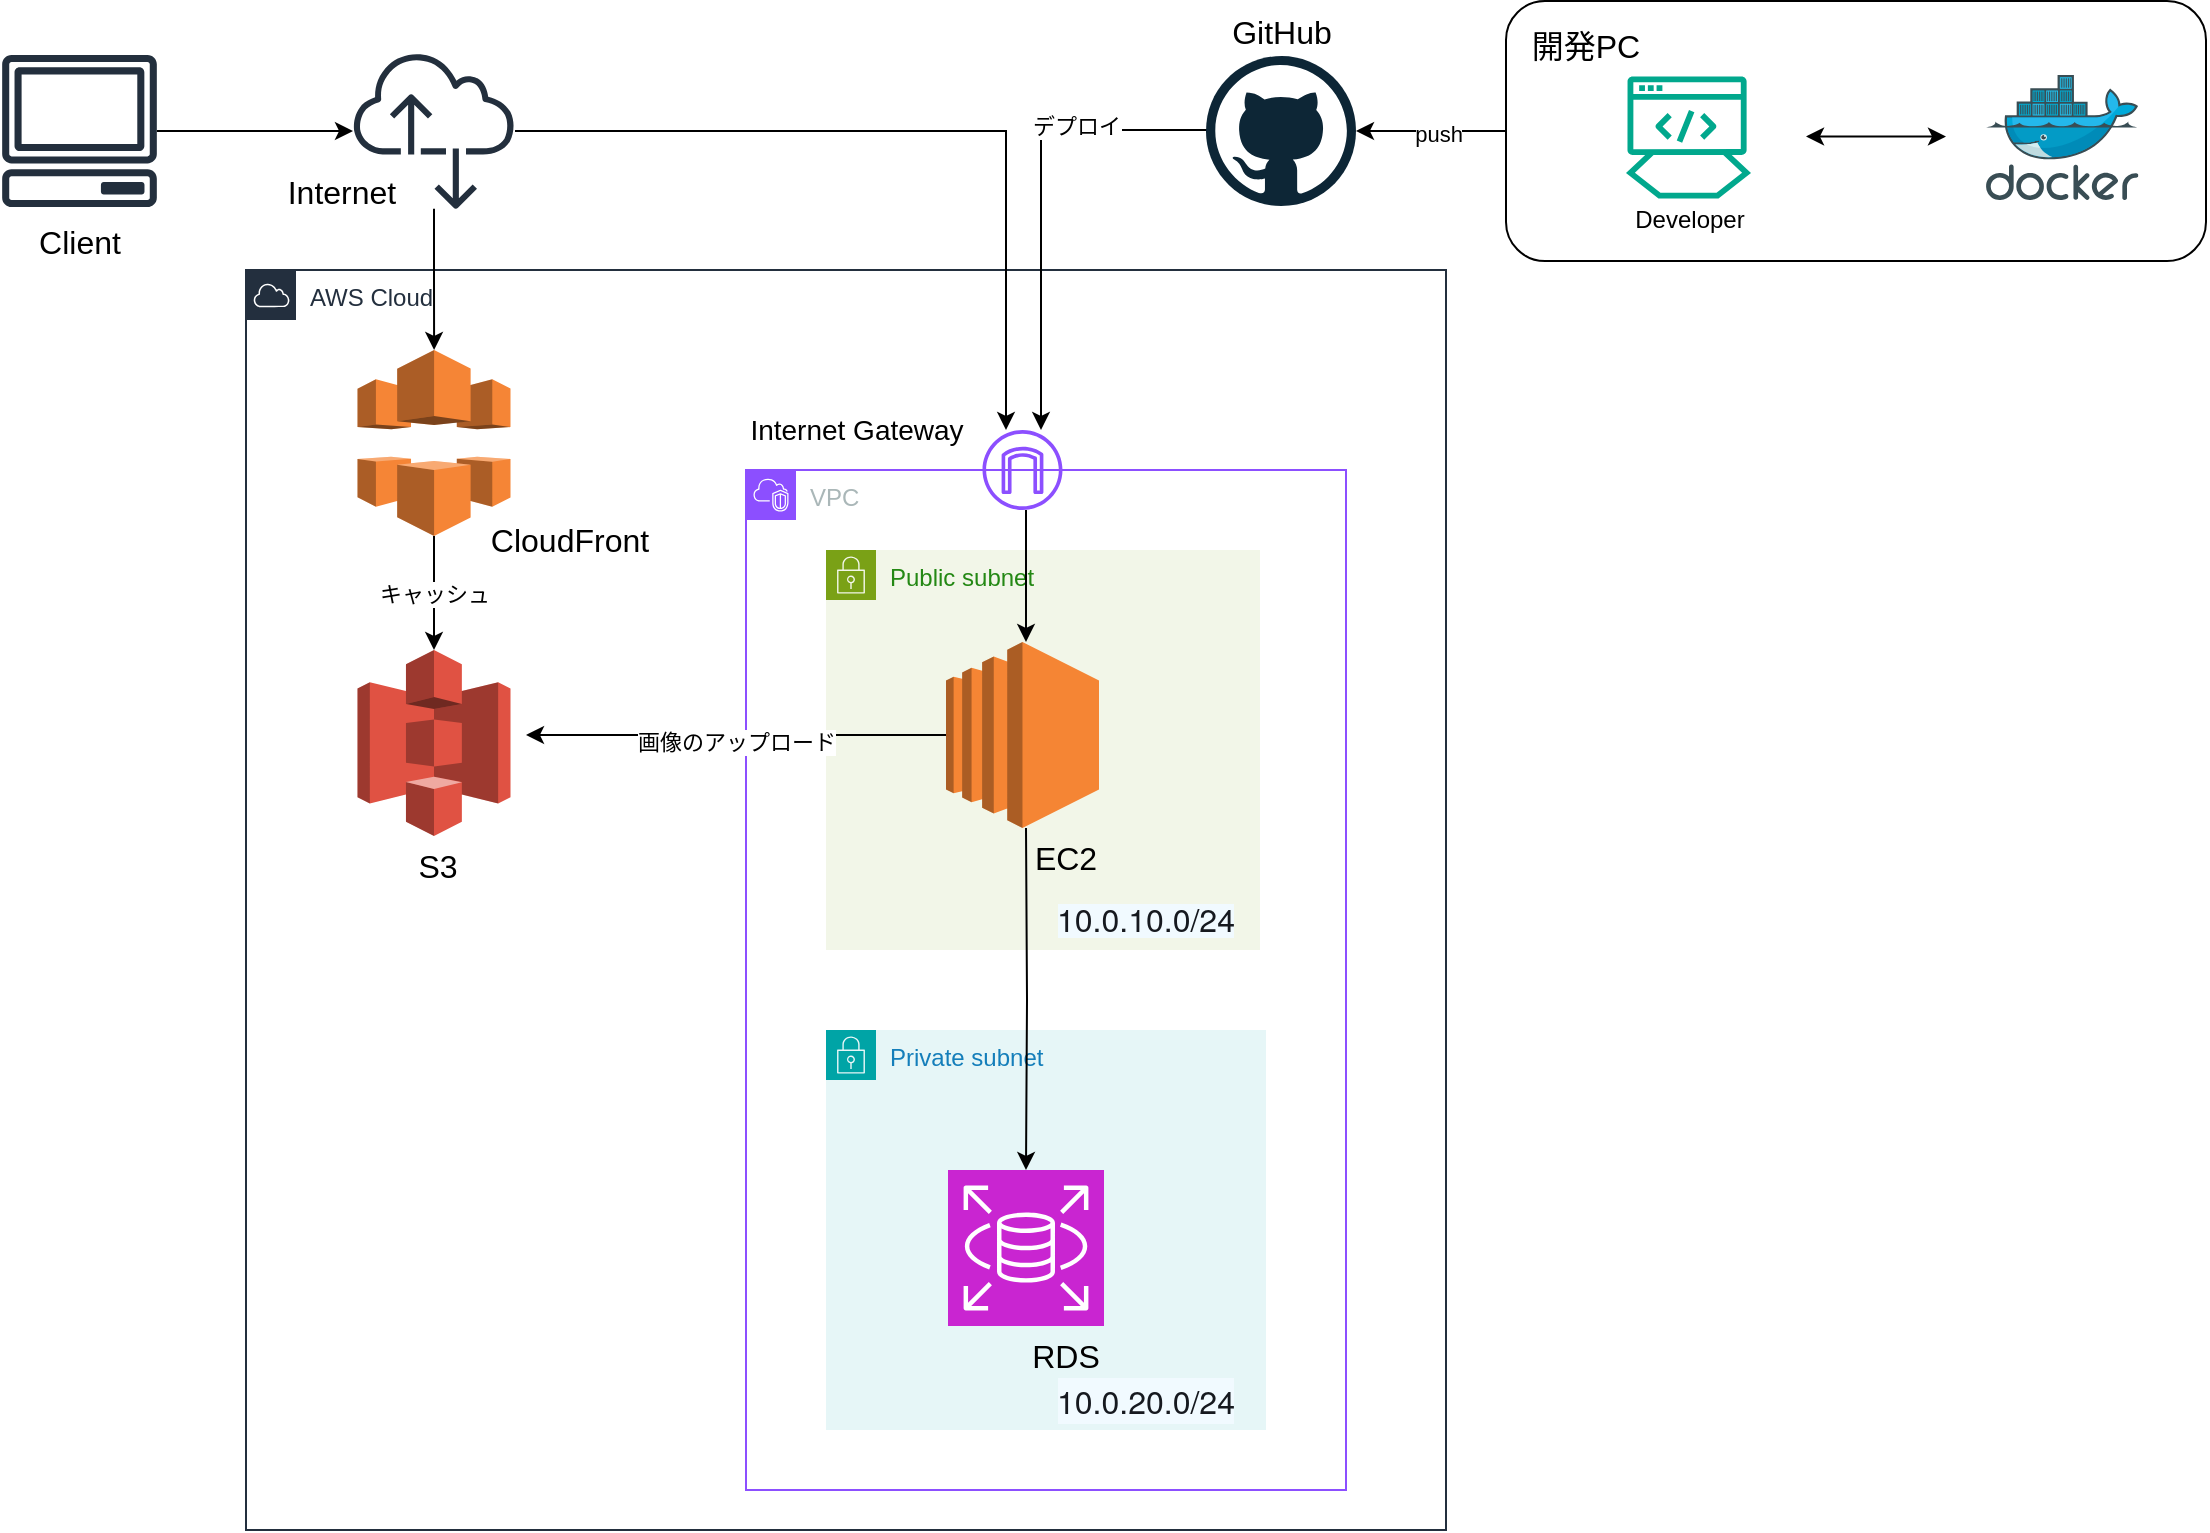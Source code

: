 <mxfile version="24.4.13" type="github">
  <diagram name="ページ1" id="szWeKx5pFOlwJt_7vksH">
    <mxGraphModel dx="1330" dy="1123" grid="1" gridSize="10" guides="1" tooltips="1" connect="1" arrows="1" fold="1" page="1" pageScale="1" pageWidth="827" pageHeight="1169" math="0" shadow="0">
      <root>
        <mxCell id="0" />
        <mxCell id="1" parent="0" />
        <mxCell id="TT2iFtD28jyIN-6uqShI-1" value="AWS Cloud" style="points=[[0,0],[0.25,0],[0.5,0],[0.75,0],[1,0],[1,0.25],[1,0.5],[1,0.75],[1,1],[0.75,1],[0.5,1],[0.25,1],[0,1],[0,0.75],[0,0.5],[0,0.25]];outlineConnect=0;gradientColor=none;html=1;whiteSpace=wrap;fontSize=12;fontStyle=0;container=1;pointerEvents=0;collapsible=0;recursiveResize=0;shape=mxgraph.aws4.group;grIcon=mxgraph.aws4.group_aws_cloud;strokeColor=#232F3E;fillColor=none;verticalAlign=top;align=left;spacingLeft=30;fontColor=#232F3E;dashed=0;" parent="1" vertex="1">
          <mxGeometry x="140" y="170" width="600" height="630" as="geometry" />
        </mxCell>
        <mxCell id="TT2iFtD28jyIN-6uqShI-2" value="VPC" style="points=[[0,0],[0.25,0],[0.5,0],[0.75,0],[1,0],[1,0.25],[1,0.5],[1,0.75],[1,1],[0.75,1],[0.5,1],[0.25,1],[0,1],[0,0.75],[0,0.5],[0,0.25]];outlineConnect=0;gradientColor=none;html=1;whiteSpace=wrap;fontSize=12;fontStyle=0;container=1;pointerEvents=0;collapsible=0;recursiveResize=0;shape=mxgraph.aws4.group;grIcon=mxgraph.aws4.group_vpc2;strokeColor=#8C4FFF;fillColor=none;verticalAlign=top;align=left;spacingLeft=30;fontColor=#AAB7B8;dashed=0;" parent="TT2iFtD28jyIN-6uqShI-1" vertex="1">
          <mxGeometry x="250" y="100" width="300" height="510" as="geometry" />
        </mxCell>
        <mxCell id="TT2iFtD28jyIN-6uqShI-3" value="Public subnet" style="points=[[0,0],[0.25,0],[0.5,0],[0.75,0],[1,0],[1,0.25],[1,0.5],[1,0.75],[1,1],[0.75,1],[0.5,1],[0.25,1],[0,1],[0,0.75],[0,0.5],[0,0.25]];outlineConnect=0;gradientColor=none;html=1;whiteSpace=wrap;fontSize=12;fontStyle=0;container=1;pointerEvents=0;collapsible=0;recursiveResize=0;shape=mxgraph.aws4.group;grIcon=mxgraph.aws4.group_security_group;grStroke=0;strokeColor=#7AA116;fillColor=#F2F6E8;verticalAlign=top;align=left;spacingLeft=30;fontColor=#248814;dashed=0;" parent="TT2iFtD28jyIN-6uqShI-2" vertex="1">
          <mxGeometry x="40" y="40" width="217" height="200" as="geometry" />
        </mxCell>
        <mxCell id="TT2iFtD28jyIN-6uqShI-5" value="&lt;span style=&quot;font-size: 16px;&quot;&gt;EC2&lt;/span&gt;" style="text;html=1;align=center;verticalAlign=middle;whiteSpace=wrap;rounded=0;" parent="TT2iFtD28jyIN-6uqShI-3" vertex="1">
          <mxGeometry x="90" y="139" width="60" height="30" as="geometry" />
        </mxCell>
        <mxCell id="TT2iFtD28jyIN-6uqShI-6" value="&lt;span style=&quot;color: rgb(22, 25, 31); font-family: &amp;quot;Amazon Ember&amp;quot;, &amp;quot;Helvetica Neue&amp;quot;, Roboto, Arial, sans-serif; text-align: start; text-wrap: nowrap; background-color: rgb(241, 250, 255);&quot;&gt;&lt;font style=&quot;font-size: 16px;&quot;&gt;10.0.10.0/24&lt;/font&gt;&lt;/span&gt;" style="text;html=1;align=center;verticalAlign=middle;whiteSpace=wrap;rounded=0;" parent="TT2iFtD28jyIN-6uqShI-3" vertex="1">
          <mxGeometry x="110" y="169" width="100" height="30" as="geometry" />
        </mxCell>
        <mxCell id="_2Wj-928AClty6SUkouG-1" value="" style="outlineConnect=0;dashed=0;verticalLabelPosition=bottom;verticalAlign=top;align=center;html=1;shape=mxgraph.aws3.ec2;fillColor=#F58534;gradientColor=none;" vertex="1" parent="TT2iFtD28jyIN-6uqShI-3">
          <mxGeometry x="60" y="46" width="76.5" height="93" as="geometry" />
        </mxCell>
        <mxCell id="TT2iFtD28jyIN-6uqShI-7" value="Private subnet" style="points=[[0,0],[0.25,0],[0.5,0],[0.75,0],[1,0],[1,0.25],[1,0.5],[1,0.75],[1,1],[0.75,1],[0.5,1],[0.25,1],[0,1],[0,0.75],[0,0.5],[0,0.25]];outlineConnect=0;gradientColor=none;html=1;whiteSpace=wrap;fontSize=12;fontStyle=0;container=1;pointerEvents=0;collapsible=0;recursiveResize=0;shape=mxgraph.aws4.group;grIcon=mxgraph.aws4.group_security_group;grStroke=0;strokeColor=#00A4A6;fillColor=#E6F6F7;verticalAlign=top;align=left;spacingLeft=30;fontColor=#147EBA;dashed=0;" parent="TT2iFtD28jyIN-6uqShI-2" vertex="1">
          <mxGeometry x="40" y="280" width="220" height="200" as="geometry" />
        </mxCell>
        <mxCell id="TT2iFtD28jyIN-6uqShI-8" value="" style="sketch=0;points=[[0,0,0],[0.25,0,0],[0.5,0,0],[0.75,0,0],[1,0,0],[0,1,0],[0.25,1,0],[0.5,1,0],[0.75,1,0],[1,1,0],[0,0.25,0],[0,0.5,0],[0,0.75,0],[1,0.25,0],[1,0.5,0],[1,0.75,0]];outlineConnect=0;fontColor=#232F3E;fillColor=#C925D1;strokeColor=#ffffff;dashed=0;verticalLabelPosition=bottom;verticalAlign=top;align=center;html=1;fontSize=12;fontStyle=0;aspect=fixed;shape=mxgraph.aws4.resourceIcon;resIcon=mxgraph.aws4.rds;" parent="TT2iFtD28jyIN-6uqShI-7" vertex="1">
          <mxGeometry x="61" y="70" width="78" height="78" as="geometry" />
        </mxCell>
        <mxCell id="TT2iFtD28jyIN-6uqShI-9" value="&lt;span style=&quot;font-size: 16px;&quot;&gt;RDS&lt;/span&gt;" style="text;html=1;align=center;verticalAlign=middle;whiteSpace=wrap;rounded=0;" parent="TT2iFtD28jyIN-6uqShI-7" vertex="1">
          <mxGeometry x="90" y="148" width="60" height="30" as="geometry" />
        </mxCell>
        <mxCell id="TT2iFtD28jyIN-6uqShI-10" value="&lt;span style=&quot;color: rgb(22, 25, 31); font-family: &amp;quot;Amazon Ember&amp;quot;, &amp;quot;Helvetica Neue&amp;quot;, Roboto, Arial, sans-serif; font-size: 16px; text-align: start; text-wrap: nowrap; background-color: rgb(241, 250, 255);&quot;&gt;10.0.20.0/24&lt;/span&gt;" style="text;html=1;align=center;verticalAlign=middle;whiteSpace=wrap;rounded=0;" parent="TT2iFtD28jyIN-6uqShI-7" vertex="1">
          <mxGeometry x="110" y="170" width="100" height="30" as="geometry" />
        </mxCell>
        <mxCell id="TT2iFtD28jyIN-6uqShI-15" style="edgeStyle=orthogonalEdgeStyle;rounded=0;orthogonalLoop=1;jettySize=auto;html=1;" parent="TT2iFtD28jyIN-6uqShI-2" target="TT2iFtD28jyIN-6uqShI-8" edge="1">
          <mxGeometry relative="1" as="geometry">
            <mxPoint x="140" y="179" as="sourcePoint" />
          </mxGeometry>
        </mxCell>
        <mxCell id="TT2iFtD28jyIN-6uqShI-14" value="" style="sketch=0;outlineConnect=0;fontColor=#232F3E;gradientColor=none;fillColor=#8C4FFF;strokeColor=none;dashed=0;verticalLabelPosition=bottom;verticalAlign=top;align=center;html=1;fontSize=12;fontStyle=0;aspect=fixed;pointerEvents=1;shape=mxgraph.aws4.internet_gateway;" parent="TT2iFtD28jyIN-6uqShI-2" vertex="1">
          <mxGeometry x="118.25" y="-20" width="40" height="40" as="geometry" />
        </mxCell>
        <mxCell id="TT2iFtD28jyIN-6uqShI-30" value="" style="edgeStyle=orthogonalEdgeStyle;rounded=0;orthogonalLoop=1;jettySize=auto;html=1;" parent="TT2iFtD28jyIN-6uqShI-2" source="TT2iFtD28jyIN-6uqShI-14" target="_2Wj-928AClty6SUkouG-1" edge="1">
          <mxGeometry relative="1" as="geometry">
            <mxPoint x="130" y="80" as="targetPoint" />
            <Array as="points">
              <mxPoint x="140" y="70" />
              <mxPoint x="140" y="70" />
            </Array>
          </mxGeometry>
        </mxCell>
        <mxCell id="TT2iFtD28jyIN-6uqShI-16" value="&lt;font style=&quot;font-size: 14px;&quot;&gt;Internet Gateway&lt;/font&gt;" style="text;html=1;align=center;verticalAlign=middle;whiteSpace=wrap;rounded=0;" parent="TT2iFtD28jyIN-6uqShI-1" vertex="1">
          <mxGeometry x="240" y="70" width="131" height="20" as="geometry" />
        </mxCell>
        <mxCell id="_2Wj-928AClty6SUkouG-5" value="" style="outlineConnect=0;dashed=0;verticalLabelPosition=bottom;verticalAlign=top;align=center;html=1;shape=mxgraph.aws3.cloudfront;fillColor=#F58536;gradientColor=none;" vertex="1" parent="TT2iFtD28jyIN-6uqShI-1">
          <mxGeometry x="55.75" y="40" width="76.5" height="93" as="geometry" />
        </mxCell>
        <mxCell id="_2Wj-928AClty6SUkouG-7" value="&lt;span style=&quot;font-size: 16px;&quot;&gt;CloudFront&lt;/span&gt;" style="text;html=1;align=center;verticalAlign=middle;whiteSpace=wrap;rounded=0;" vertex="1" parent="TT2iFtD28jyIN-6uqShI-1">
          <mxGeometry x="132.25" y="120" width="60" height="30" as="geometry" />
        </mxCell>
        <mxCell id="TT2iFtD28jyIN-6uqShI-17" value="" style="edgeStyle=orthogonalEdgeStyle;rounded=0;orthogonalLoop=1;jettySize=auto;html=1;" parent="1" source="TT2iFtD28jyIN-6uqShI-18" target="TT2iFtD28jyIN-6uqShI-14" edge="1">
          <mxGeometry relative="1" as="geometry">
            <Array as="points">
              <mxPoint x="520" y="101" />
            </Array>
          </mxGeometry>
        </mxCell>
        <mxCell id="_2Wj-928AClty6SUkouG-12" value="" style="edgeStyle=orthogonalEdgeStyle;rounded=0;orthogonalLoop=1;jettySize=auto;html=1;" edge="1" parent="1" source="TT2iFtD28jyIN-6uqShI-18" target="_2Wj-928AClty6SUkouG-5">
          <mxGeometry relative="1" as="geometry" />
        </mxCell>
        <mxCell id="TT2iFtD28jyIN-6uqShI-18" value="" style="sketch=0;outlineConnect=0;fontColor=#232F3E;gradientColor=none;fillColor=#232F3D;strokeColor=none;dashed=0;verticalLabelPosition=bottom;verticalAlign=top;align=center;html=1;fontSize=12;fontStyle=0;aspect=fixed;pointerEvents=1;shape=mxgraph.aws4.internet_alt2;" parent="1" vertex="1">
          <mxGeometry x="193.5" y="60" width="81" height="81" as="geometry" />
        </mxCell>
        <mxCell id="TT2iFtD28jyIN-6uqShI-19" style="edgeStyle=orthogonalEdgeStyle;rounded=0;orthogonalLoop=1;jettySize=auto;html=1;" parent="1" source="TT2iFtD28jyIN-6uqShI-20" target="TT2iFtD28jyIN-6uqShI-18" edge="1">
          <mxGeometry relative="1" as="geometry" />
        </mxCell>
        <mxCell id="TT2iFtD28jyIN-6uqShI-20" value="" style="sketch=0;outlineConnect=0;fontColor=#232F3E;gradientColor=none;fillColor=#232F3D;strokeColor=none;dashed=0;verticalLabelPosition=bottom;verticalAlign=top;align=center;html=1;fontSize=12;fontStyle=0;aspect=fixed;pointerEvents=1;shape=mxgraph.aws4.client;" parent="1" vertex="1">
          <mxGeometry x="17.75" y="62.5" width="78" height="76" as="geometry" />
        </mxCell>
        <mxCell id="TT2iFtD28jyIN-6uqShI-21" value="&lt;font style=&quot;font-size: 16px;&quot;&gt;Client&lt;/font&gt;" style="text;html=1;align=center;verticalAlign=middle;whiteSpace=wrap;rounded=0;" parent="1" vertex="1">
          <mxGeometry x="26.75" y="141" width="60" height="30" as="geometry" />
        </mxCell>
        <mxCell id="TT2iFtD28jyIN-6uqShI-22" value="&lt;span style=&quot;font-size: 16px;&quot;&gt;Internet&lt;/span&gt;" style="text;html=1;align=center;verticalAlign=middle;whiteSpace=wrap;rounded=0;" parent="1" vertex="1">
          <mxGeometry x="157.75" y="115.75" width="60" height="30" as="geometry" />
        </mxCell>
        <mxCell id="TT2iFtD28jyIN-6uqShI-51" style="edgeStyle=orthogonalEdgeStyle;rounded=0;orthogonalLoop=1;jettySize=auto;html=1;exitX=0;exitY=0.5;exitDx=0;exitDy=0;" parent="1" source="TT2iFtD28jyIN-6uqShI-39" target="TT2iFtD28jyIN-6uqShI-50" edge="1">
          <mxGeometry relative="1" as="geometry" />
        </mxCell>
        <mxCell id="_2Wj-928AClty6SUkouG-26" value="push" style="edgeLabel;html=1;align=center;verticalAlign=middle;resizable=0;points=[];" vertex="1" connectable="0" parent="TT2iFtD28jyIN-6uqShI-51">
          <mxGeometry x="-0.08" y="1" relative="1" as="geometry">
            <mxPoint as="offset" />
          </mxGeometry>
        </mxCell>
        <mxCell id="TT2iFtD28jyIN-6uqShI-39" value="" style="rounded=1;whiteSpace=wrap;html=1;" parent="1" vertex="1">
          <mxGeometry x="770" y="35.5" width="350" height="130" as="geometry" />
        </mxCell>
        <mxCell id="TT2iFtD28jyIN-6uqShI-42" value="&lt;font style=&quot;font-size: 16px;&quot;&gt;開発PC&lt;/font&gt;" style="text;html=1;align=center;verticalAlign=middle;whiteSpace=wrap;rounded=0;" parent="1" vertex="1">
          <mxGeometry x="780" y="42.5" width="60" height="30" as="geometry" />
        </mxCell>
        <mxCell id="TT2iFtD28jyIN-6uqShI-44" value="" style="image;sketch=0;aspect=fixed;html=1;points=[];align=center;fontSize=12;image=img/lib/mscae/Docker.svg;" parent="1" vertex="1">
          <mxGeometry x="1010" y="72.5" width="76.22" height="62.5" as="geometry" />
        </mxCell>
        <mxCell id="TT2iFtD28jyIN-6uqShI-45" value="" style="sketch=0;outlineConnect=0;fontColor=#232F3E;gradientColor=none;fillColor=#01A88D;strokeColor=none;dashed=0;verticalLabelPosition=bottom;verticalAlign=top;align=center;html=1;fontSize=12;fontStyle=0;aspect=fixed;shape=mxgraph.aws4.mainframe_modernization_developer;" parent="1" vertex="1">
          <mxGeometry x="830" y="72.5" width="62.5" height="62.5" as="geometry" />
        </mxCell>
        <mxCell id="TT2iFtD28jyIN-6uqShI-46" value="Developer" style="text;html=1;align=center;verticalAlign=middle;whiteSpace=wrap;rounded=0;" parent="1" vertex="1">
          <mxGeometry x="816.5" y="130" width="89.5" height="30" as="geometry" />
        </mxCell>
        <mxCell id="TT2iFtD28jyIN-6uqShI-53" style="edgeStyle=orthogonalEdgeStyle;rounded=0;orthogonalLoop=1;jettySize=auto;html=1;" parent="1" edge="1">
          <mxGeometry relative="1" as="geometry">
            <mxPoint x="687.5" y="100" as="sourcePoint" />
            <mxPoint x="537.5" y="250.0" as="targetPoint" />
            <Array as="points">
              <mxPoint x="537.5" y="100" />
            </Array>
          </mxGeometry>
        </mxCell>
        <mxCell id="_2Wj-928AClty6SUkouG-25" value="デプロイ" style="edgeLabel;html=1;align=center;verticalAlign=middle;resizable=0;points=[];" vertex="1" connectable="0" parent="TT2iFtD28jyIN-6uqShI-53">
          <mxGeometry x="-0.114" y="-2" relative="1" as="geometry">
            <mxPoint as="offset" />
          </mxGeometry>
        </mxCell>
        <mxCell id="TT2iFtD28jyIN-6uqShI-50" value="" style="dashed=0;outlineConnect=0;html=1;align=center;labelPosition=center;verticalLabelPosition=bottom;verticalAlign=top;shape=mxgraph.weblogos.github" parent="1" vertex="1">
          <mxGeometry x="620" y="63" width="75" height="75" as="geometry" />
        </mxCell>
        <mxCell id="TT2iFtD28jyIN-6uqShI-54" value="&lt;font style=&quot;font-size: 16px;&quot;&gt;GitHub&lt;/font&gt;" style="text;html=1;align=center;verticalAlign=middle;whiteSpace=wrap;rounded=0;" parent="1" vertex="1">
          <mxGeometry x="627.5" y="35.5" width="60" height="30" as="geometry" />
        </mxCell>
        <mxCell id="TT2iFtD28jyIN-6uqShI-83" value="" style="endArrow=classic;startArrow=classic;html=1;rounded=0;" parent="1" edge="1">
          <mxGeometry width="50" height="50" relative="1" as="geometry">
            <mxPoint x="920" y="103.25" as="sourcePoint" />
            <mxPoint x="990" y="103.25" as="targetPoint" />
          </mxGeometry>
        </mxCell>
        <mxCell id="_2Wj-928AClty6SUkouG-4" value="" style="outlineConnect=0;dashed=0;verticalLabelPosition=bottom;verticalAlign=top;align=center;html=1;shape=mxgraph.aws3.s3;fillColor=#E05243;gradientColor=none;" vertex="1" parent="1">
          <mxGeometry x="195.75" y="360" width="76.5" height="93" as="geometry" />
        </mxCell>
        <mxCell id="_2Wj-928AClty6SUkouG-22" value="" style="edgeStyle=orthogonalEdgeStyle;rounded=0;orthogonalLoop=1;jettySize=auto;html=1;" edge="1" parent="1" source="_2Wj-928AClty6SUkouG-5" target="_2Wj-928AClty6SUkouG-4">
          <mxGeometry relative="1" as="geometry" />
        </mxCell>
        <mxCell id="_2Wj-928AClty6SUkouG-24" value="キャッシュ" style="edgeLabel;html=1;align=center;verticalAlign=middle;resizable=0;points=[];" vertex="1" connectable="0" parent="_2Wj-928AClty6SUkouG-22">
          <mxGeometry x="0.012" relative="1" as="geometry">
            <mxPoint as="offset" />
          </mxGeometry>
        </mxCell>
        <mxCell id="_2Wj-928AClty6SUkouG-8" value="&lt;span style=&quot;font-size: 16px;&quot;&gt;S3&lt;/span&gt;" style="text;html=1;align=center;verticalAlign=middle;whiteSpace=wrap;rounded=0;" vertex="1" parent="1">
          <mxGeometry x="206.25" y="453" width="60" height="30" as="geometry" />
        </mxCell>
        <mxCell id="_2Wj-928AClty6SUkouG-19" value="" style="edgeStyle=orthogonalEdgeStyle;rounded=0;orthogonalLoop=1;jettySize=auto;html=1;" edge="1" parent="1" source="_2Wj-928AClty6SUkouG-1">
          <mxGeometry relative="1" as="geometry">
            <mxPoint x="280.0" y="402.5" as="targetPoint" />
          </mxGeometry>
        </mxCell>
        <mxCell id="_2Wj-928AClty6SUkouG-23" value="画像のアップロード" style="edgeLabel;html=1;align=center;verticalAlign=middle;resizable=0;points=[];" vertex="1" connectable="0" parent="_2Wj-928AClty6SUkouG-19">
          <mxGeometry x="0.002" y="3" relative="1" as="geometry">
            <mxPoint as="offset" />
          </mxGeometry>
        </mxCell>
      </root>
    </mxGraphModel>
  </diagram>
</mxfile>
